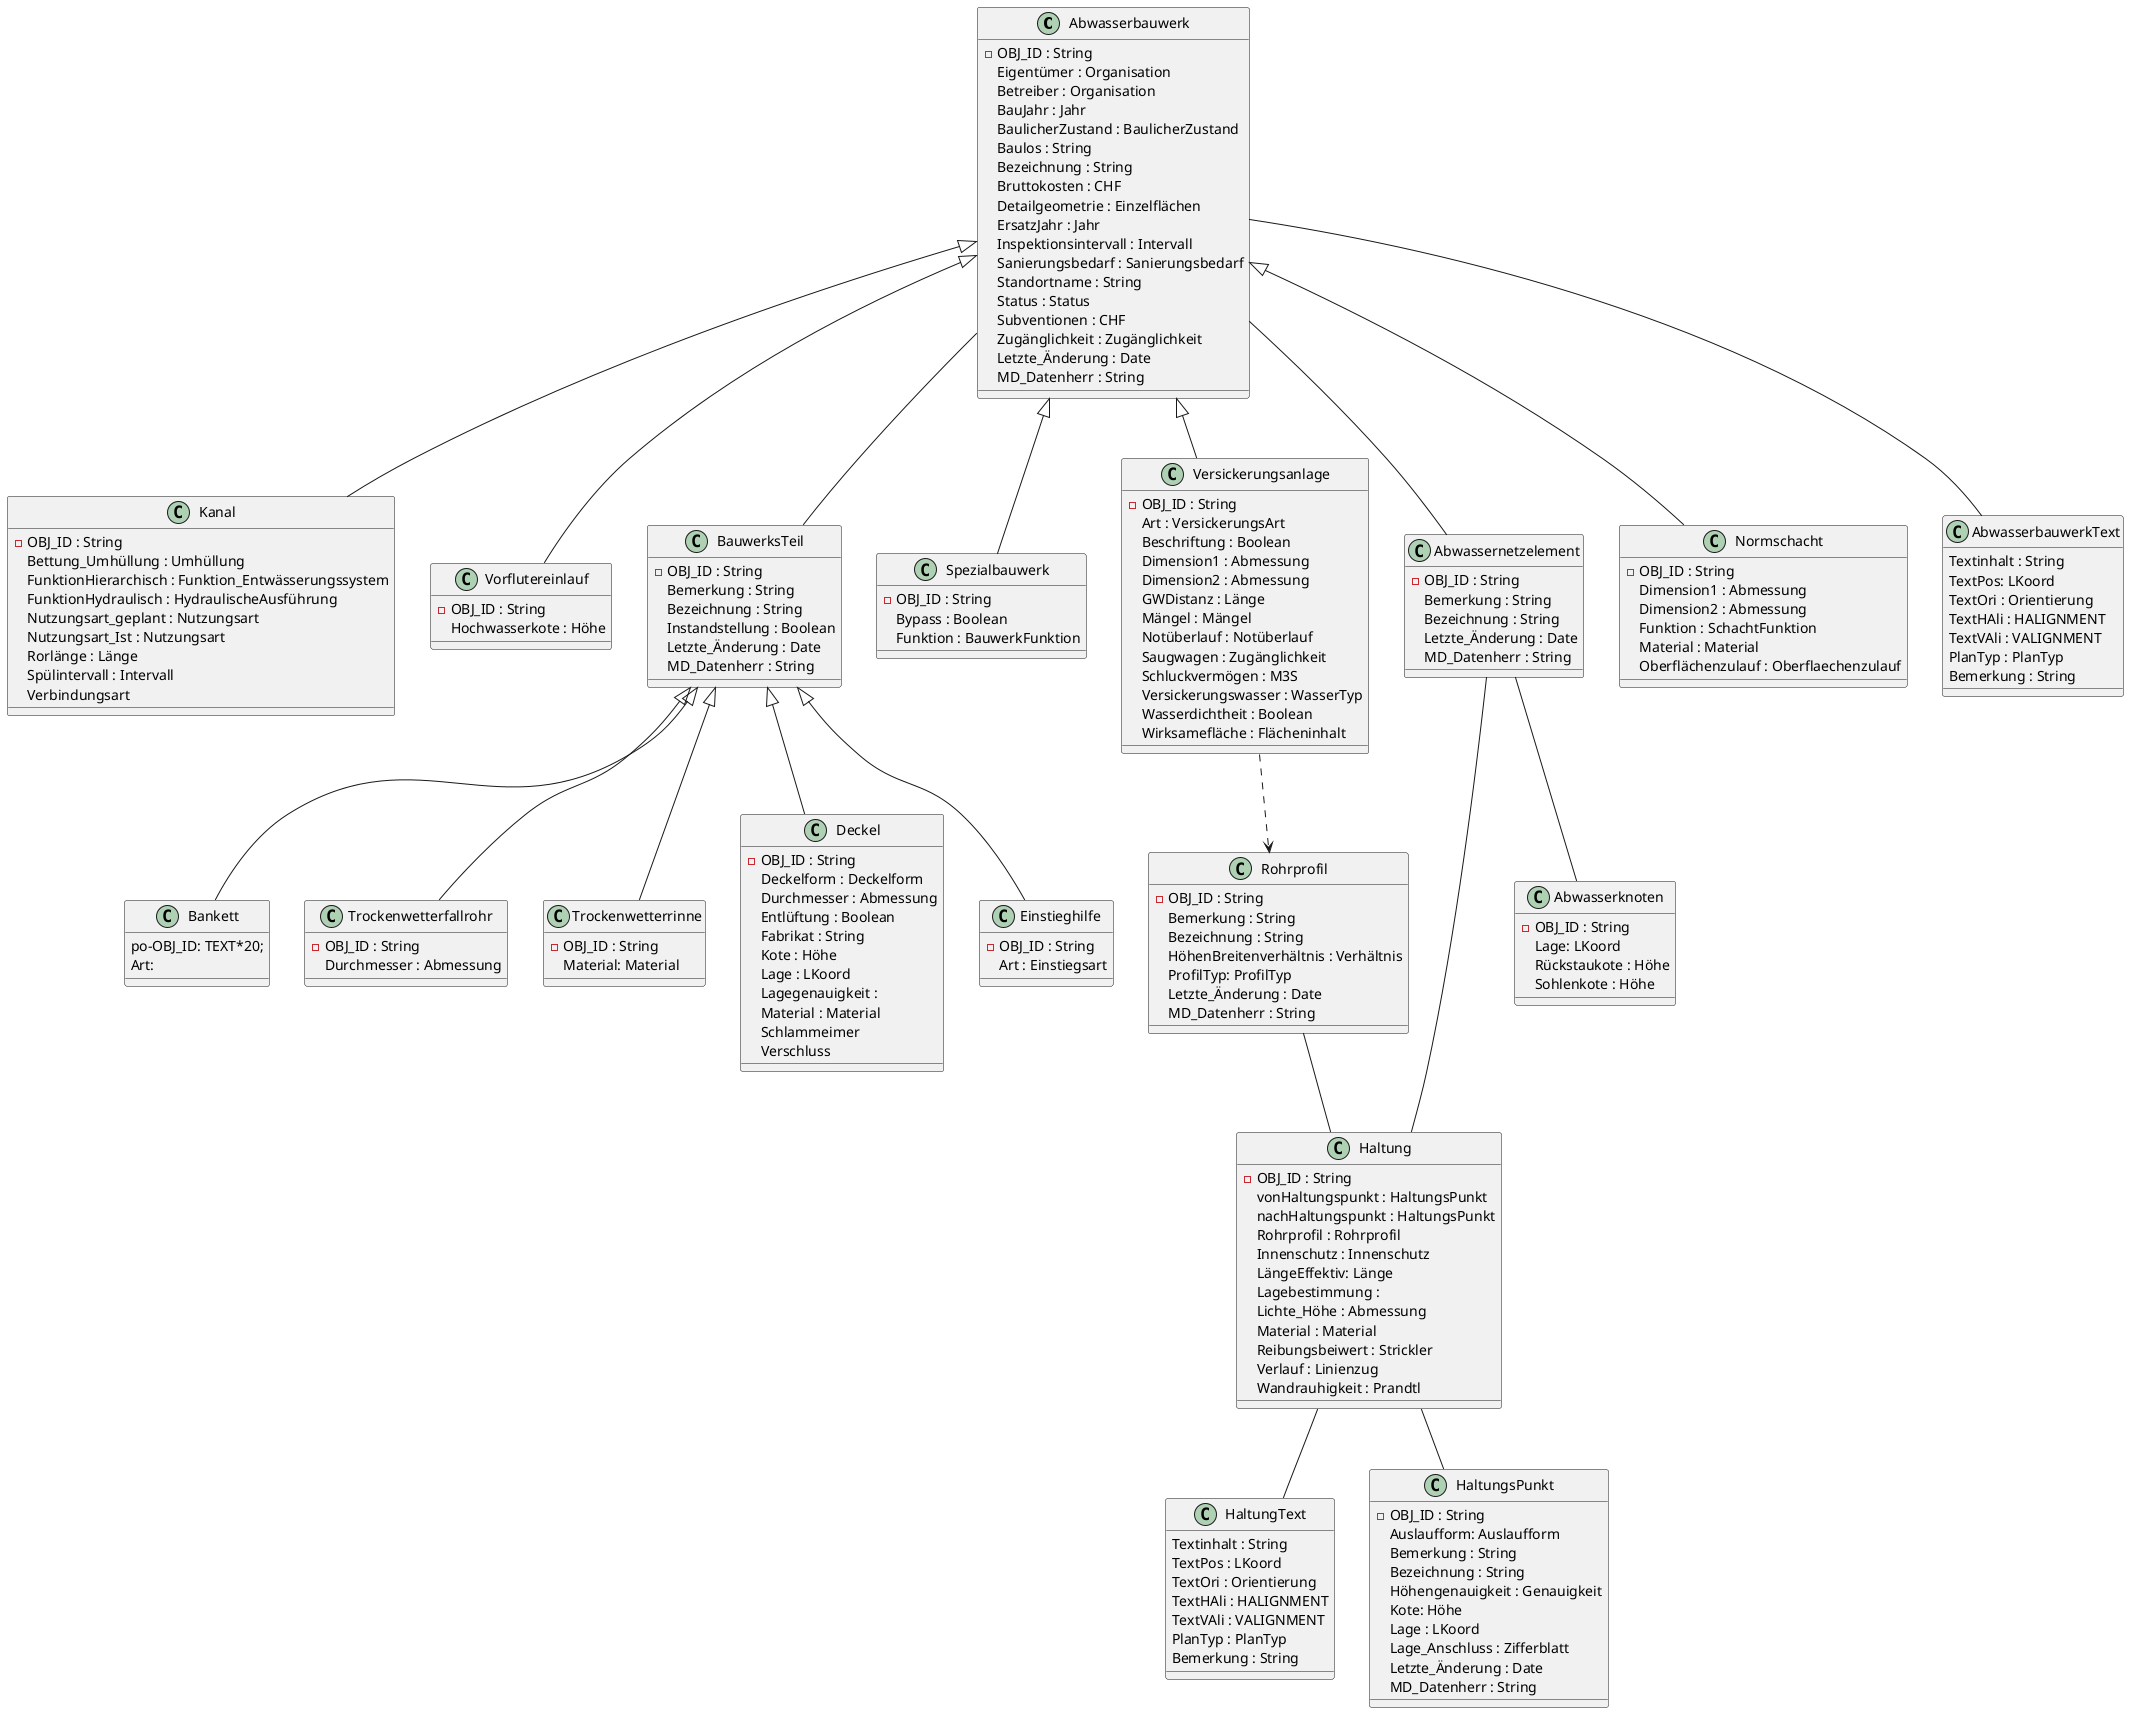 @startuml

Abwasserbauwerk <|-- Kanal
Abwasserbauwerk <|-- Vorflutereinlauf
Abwasserbauwerk -- BauwerksTeil
Abwasserbauwerk <|-- Spezialbauwerk
Abwasserbauwerk <|-- Versickerungsanlage
Abwasserbauwerk -- Abwassernetzelement
Abwasserbauwerk <|-- Normschacht
Abwasserbauwerk -- AbwasserbauwerkText
Versickerungsanlage ..> Rohrprofil
Rohrprofil -- Haltung
Haltung -- HaltungText
Haltung -- HaltungsPunkt
Abwassernetzelement -- Haltung
Abwassernetzelement -- Abwasserknoten
BauwerksTeil <|-- Bankett
BauwerksTeil <|-- Trockenwetterfallrohr
BauwerksTeil <|-- Trockenwetterrinne
BauwerksTeil <|-- Deckel
BauwerksTeil <|-- Einstieghilfe


class Abwasserbauwerk {
-OBJ_ID : String
Eigentümer : Organisation
Betreiber : Organisation
BauJahr : Jahr
BaulicherZustand : BaulicherZustand
Baulos : String
Bezeichnung : String
Bruttokosten : CHF
Detailgeometrie : Einzelflächen
ErsatzJahr : Jahr
Inspektionsintervall : Intervall
Sanierungsbedarf : Sanierungsbedarf
Standortname : String
Status : Status
Subventionen : CHF
Zugänglichkeit : Zugänglichkeit
Letzte_Änderung : Date
MD_Datenherr : String
}
class Kanal {
-OBJ_ID : String
Bettung_Umhüllung : Umhüllung
FunktionHierarchisch : Funktion_Entwässerungssystem
FunktionHydraulisch : HydraulischeAusführung
Nutzungsart_geplant : Nutzungsart
Nutzungsart_Ist : Nutzungsart
Rorlänge : Länge
Spülintervall : Intervall
Verbindungsart
}


class Versickerungsanlage {
-OBJ_ID : String
Art : VersickerungsArt
Beschriftung : Boolean
Dimension1 : Abmessung
Dimension2 : Abmessung
GWDistanz : Länge
Mängel : Mängel
Notüberlauf : Notüberlauf
Saugwagen : Zugänglichkeit
Schluckvermögen : M3S
Versickerungswasser : WasserTyp
Wasserdichtheit : Boolean
Wirksamefläche : Flächeninhalt
}
class Abwassernetzelement {
-OBJ_ID : String
Bemerkung : String
Bezeichnung : String
Letzte_Änderung : Date
MD_Datenherr : String
}

class AbwasserbauwerkText {
Textinhalt : String
TextPos: LKoord
TextOri : Orientierung
TextHAli : HALIGNMENT
TextVAli : VALIGNMENT
PlanTyp : PlanTyp
Bemerkung : String
}

class HaltungsPunkt{
-OBJ_ID : String
Auslaufform: Auslaufform
Bemerkung : String
Bezeichnung : String
Höhengenauigkeit : Genauigkeit
Kote: Höhe
Lage : LKoord
Lage_Anschluss : Zifferblatt
Letzte_Änderung : Date
MD_Datenherr : String
}

class Rohrprofil{
-OBJ_ID : String
Bemerkung : String
Bezeichnung : String
HöhenBreitenverhältnis : Verhältnis
ProfilTyp: ProfilTyp
Letzte_Änderung : Date
MD_Datenherr : String
}

class BauwerksTeil {
-OBJ_ID : String
Bemerkung : String
Bezeichnung : String
Instandstellung : Boolean
Letzte_Änderung : Date
MD_Datenherr : String
}

class Trockenwetterfallrohr{
-OBJ_ID : String
Durchmesser : Abmessung
}

class Einstieghilfe {
-OBJ_ID : String
Art : Einstiegsart
}

class Trockenwetterrinne {
-OBJ_ID : String
Material: Material
}

class Deckel{
-OBJ_ID : String
Deckelform : Deckelform
Durchmesser : Abmessung
Entlüftung : Boolean
Fabrikat : String
Kote : Höhe
Lage : LKoord
Lagegenauigkeit :
Material : Material
Schlammeimer
Verschluss
}

class Bankett{
po-OBJ_ID: TEXT*20;
Art:
}

class Vorflutereinlauf{
-OBJ_ID : String
Hochwasserkote : Höhe
}

class Normschacht {
-OBJ_ID : String
Dimension1 : Abmessung
Dimension2 : Abmessung
Funktion : SchachtFunktion
Material : Material
Oberflächenzulauf : Oberflaechenzulauf
}

class Spezialbauwerk {
-OBJ_ID : String
Bypass : Boolean
Funktion : BauwerkFunktion
}

class Abwasserknoten{
-OBJ_ID : String
Lage: LKoord
Rückstaukote : Höhe
Sohlenkote : Höhe
}

class Haltung{
-OBJ_ID : String
vonHaltungspunkt : HaltungsPunkt
nachHaltungspunkt : HaltungsPunkt
Rohrprofil : Rohrprofil
Innenschutz : Innenschutz
LängeEffektiv: Länge
Lagebestimmung :
Lichte_Höhe : Abmessung
Material : Material
Reibungsbeiwert : Strickler
Verlauf : Linienzug
Wandrauhigkeit : Prandtl
}

class HaltungText{
Textinhalt : String
TextPos : LKoord
TextOri : Orientierung
TextHAli : HALIGNMENT
TextVAli : VALIGNMENT
PlanTyp : PlanTyp
Bemerkung : String
}


@enduml